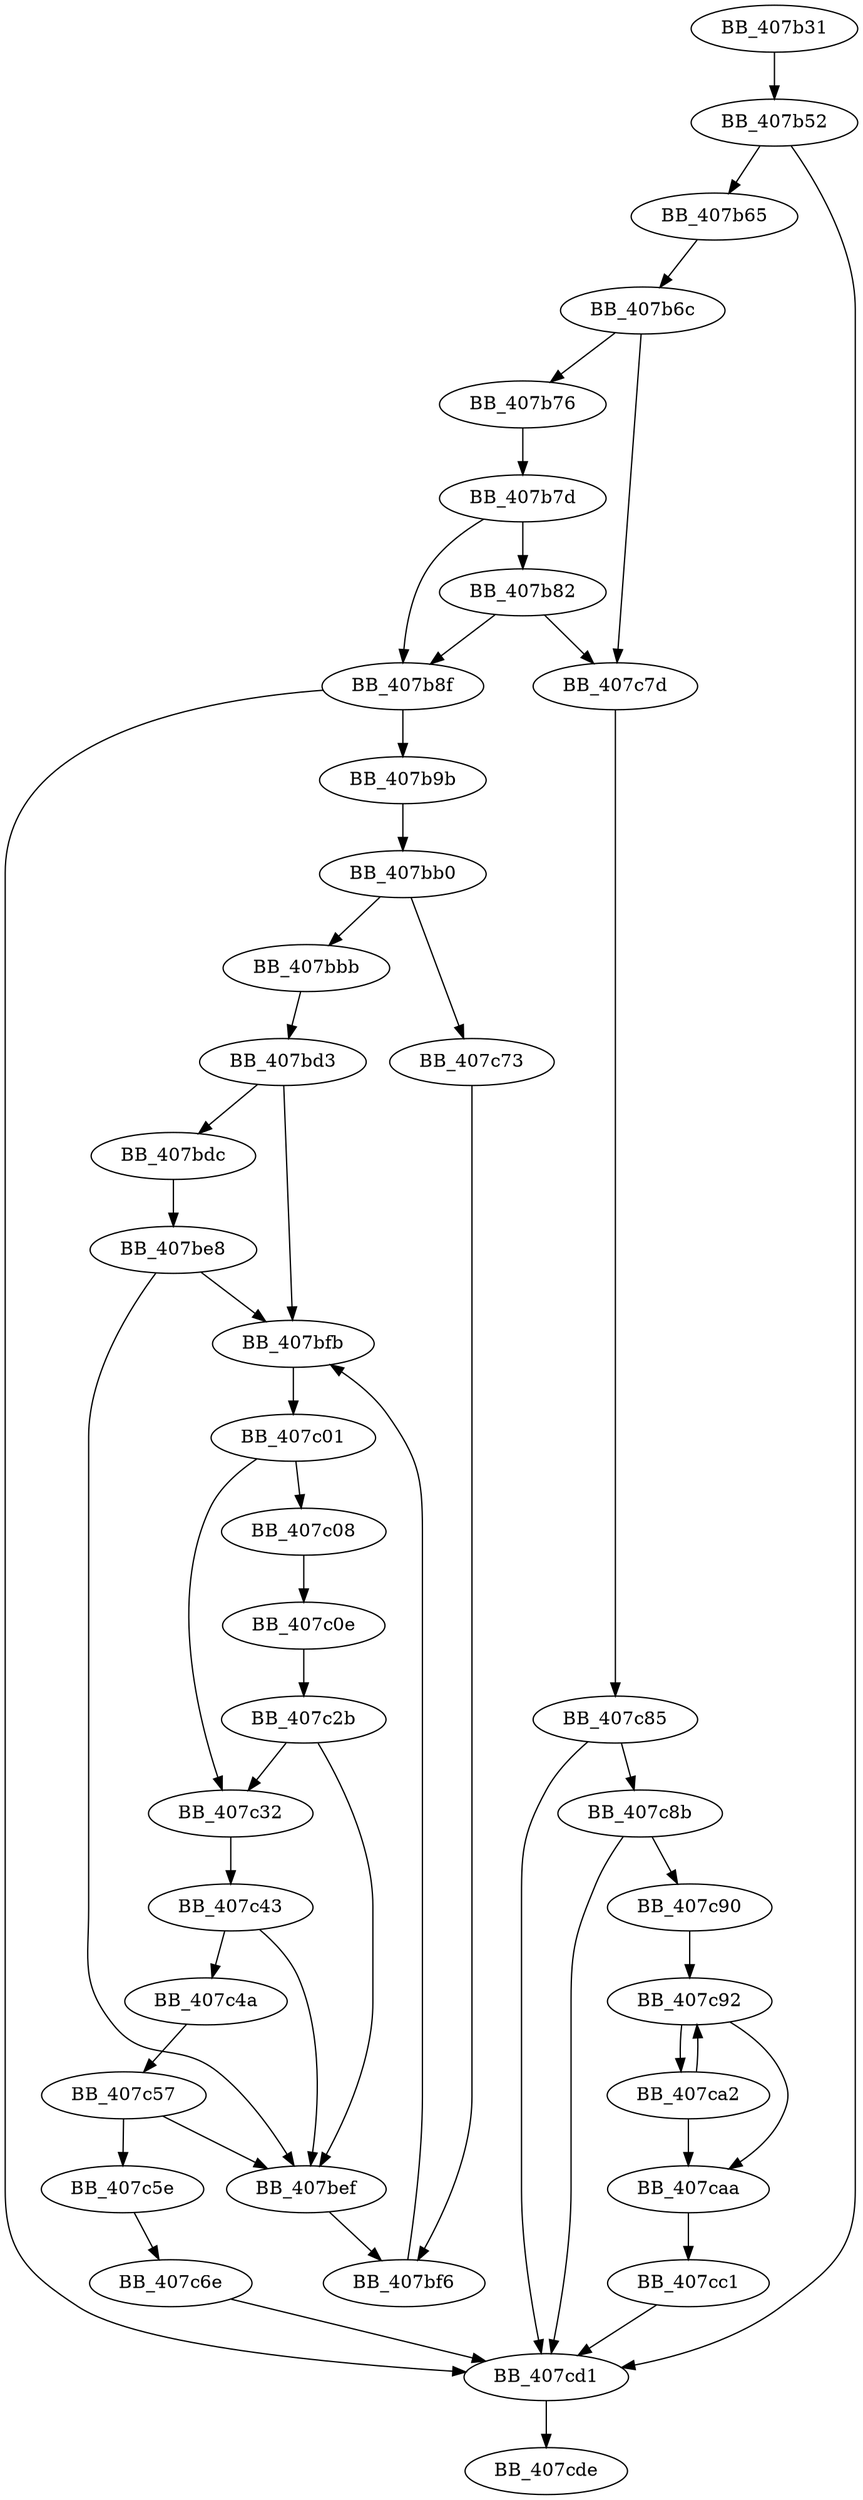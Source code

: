 DiGraph __NMSG_WRITE{
BB_407b31->BB_407b52
BB_407b52->BB_407b65
BB_407b52->BB_407cd1
BB_407b65->BB_407b6c
BB_407b6c->BB_407b76
BB_407b6c->BB_407c7d
BB_407b76->BB_407b7d
BB_407b7d->BB_407b82
BB_407b7d->BB_407b8f
BB_407b82->BB_407b8f
BB_407b82->BB_407c7d
BB_407b8f->BB_407b9b
BB_407b8f->BB_407cd1
BB_407b9b->BB_407bb0
BB_407bb0->BB_407bbb
BB_407bb0->BB_407c73
BB_407bbb->BB_407bd3
BB_407bd3->BB_407bdc
BB_407bd3->BB_407bfb
BB_407bdc->BB_407be8
BB_407be8->BB_407bef
BB_407be8->BB_407bfb
BB_407bef->BB_407bf6
BB_407bf6->BB_407bfb
BB_407bfb->BB_407c01
BB_407c01->BB_407c08
BB_407c01->BB_407c32
BB_407c08->BB_407c0e
BB_407c0e->BB_407c2b
BB_407c2b->BB_407bef
BB_407c2b->BB_407c32
BB_407c32->BB_407c43
BB_407c43->BB_407bef
BB_407c43->BB_407c4a
BB_407c4a->BB_407c57
BB_407c57->BB_407bef
BB_407c57->BB_407c5e
BB_407c5e->BB_407c6e
BB_407c6e->BB_407cd1
BB_407c73->BB_407bf6
BB_407c7d->BB_407c85
BB_407c85->BB_407c8b
BB_407c85->BB_407cd1
BB_407c8b->BB_407c90
BB_407c8b->BB_407cd1
BB_407c90->BB_407c92
BB_407c92->BB_407ca2
BB_407c92->BB_407caa
BB_407ca2->BB_407c92
BB_407ca2->BB_407caa
BB_407caa->BB_407cc1
BB_407cc1->BB_407cd1
BB_407cd1->BB_407cde
}

